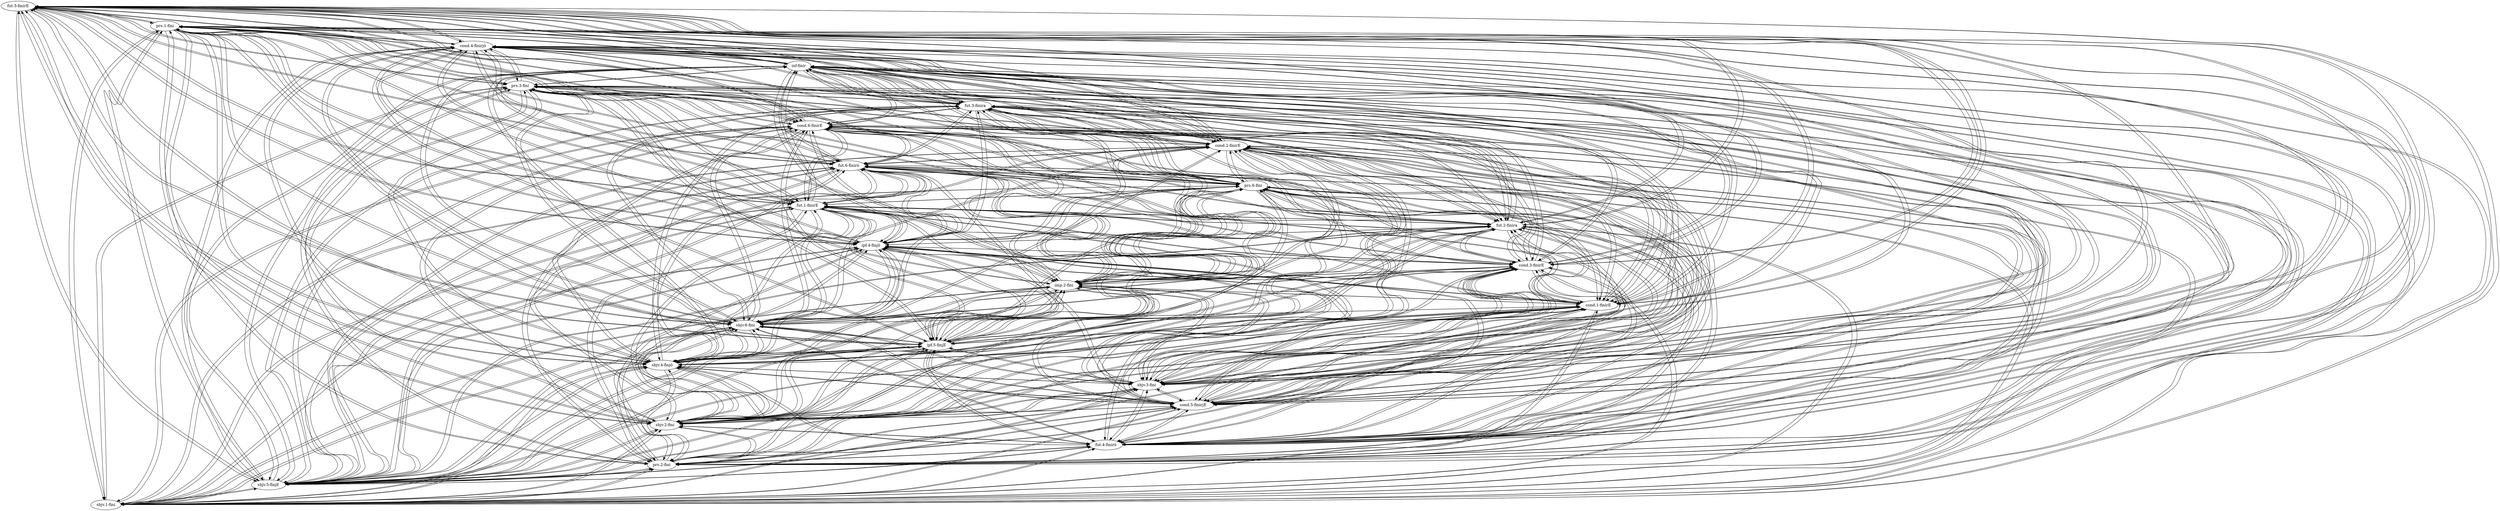 strict digraph G {
"fut.5-finirE" [weight="0.95"];
"prs.1-fini" [weight="0.66"];
"sbjv.1-fini" [weight="0.08"];
"sbjv.5-finjE" [weight="0.1"];
"prs.2-fini" [weight="0.83"];
"fut.4-finirô" [weight="0.95"];
"sbjv.2-fini" [weight="0.08"];
"cond.5-finirjE" [weight="0.95"];
"sbjv.3-fini" [weight="0.08"];
"sbjv.4-finjô" [weight="0.1"];
"ipf.5-finjE" [weight="0.1"];
"sbjv.6-fini" [weight="0.08"];
"cond.1-finirE" [weight="0.95"];
"imp.2-fini" [weight="0.83"];
"cond.3-finirE" [weight="0.95"];
"ipf.4-finjô" [weight="0.1"];
"fut.2-finira" [weight="0.95"];
"fut.1-finirE" [weight="0.95"];
"prs.6-fini" [weight="0.08"];
"fut.6-finirô" [weight="0.95"];
"cond.2-finirE" [weight="0.95"];
"cond.6-finirE" [weight="0.95"];
"fut.3-finira" [weight="0.95"];
"prs.3-fini" [weight="0.83"];
"inf-finir" [weight="0.7"];
"cond.4-finirjô" [weight="0.95"];
"fut.5-finirE" -> "cond.3-finirE"  [weight="0.95"];
"fut.5-finirE" -> "fut.2-finira"  [weight="0.95"];
"fut.5-finirE" -> "sbjv.1-fini"  [weight="0.0128"];
"fut.5-finirE" -> "sbjv.5-finjE"  [weight="0.027"];
"fut.5-finirE" -> "prs.2-fini"  [weight="0.83"];
"fut.5-finirE" -> "fut.4-finirô"  [weight="0.95"];
"fut.5-finirE" -> "sbjv.2-fini"  [weight="0.0128"];
"fut.5-finirE" -> "cond.5-finirjE"  [weight="0.95"];
"fut.5-finirE" -> "sbjv.3-fini"  [weight="0.0128"];
"fut.5-finirE" -> "sbjv.4-finjô"  [weight="0.027"];
"fut.5-finirE" -> "ipf.5-finjE"  [weight="0.027"];
"fut.5-finirE" -> "sbjv.6-fini"  [weight="0.0128"];
"fut.5-finirE" -> "cond.1-finirE"  [weight="0.95"];
"fut.5-finirE" -> "imp.2-fini"  [weight="0.83"];
"fut.5-finirE" -> "ipf.4-finjô"  [weight="0.027"];
"fut.5-finirE" -> "prs.1-fini"  [weight="0.66"];
"fut.5-finirE" -> "fut.1-finirE"  [weight="0.95"];
"fut.5-finirE" -> "prs.6-fini"  [weight="0.0128"];
"fut.5-finirE" -> "fut.6-finirô"  [weight="0.95"];
"fut.5-finirE" -> "cond.2-finirE"  [weight="0.95"];
"fut.5-finirE" -> "cond.6-finirE"  [weight="0.95"];
"fut.5-finirE" -> "fut.3-finira"  [weight="0.95"];
"fut.5-finirE" -> "prs.3-fini"  [weight="0.83"];
"fut.5-finirE" -> "inf-finir"  [weight="0.35"];
"fut.5-finirE" -> "cond.4-finirjô"  [weight="0.95"];
"fut.2-finira" -> "fut.5-finirE"  [weight="0.95"];
"fut.2-finira" -> "prs.1-fini"  [weight="0.66"];
"fut.2-finira" -> "sbjv.1-fini"  [weight="0.0128"];
"fut.2-finira" -> "sbjv.5-finjE"  [weight="0.027"];
"fut.2-finira" -> "prs.2-fini"  [weight="0.83"];
"fut.2-finira" -> "fut.4-finirô"  [weight="0.95"];
"fut.2-finira" -> "sbjv.2-fini"  [weight="0.0128"];
"fut.2-finira" -> "cond.5-finirjE"  [weight="0.95"];
"fut.2-finira" -> "sbjv.3-fini"  [weight="0.0128"];
"fut.2-finira" -> "sbjv.4-finjô"  [weight="0.027"];
"fut.2-finira" -> "ipf.5-finjE"  [weight="0.027"];
"fut.2-finira" -> "sbjv.6-fini"  [weight="0.0128"];
"fut.2-finira" -> "cond.1-finirE"  [weight="0.95"];
"fut.2-finira" -> "imp.2-fini"  [weight="0.83"];
"fut.2-finira" -> "cond.3-finirE"  [weight="0.95"];
"fut.2-finira" -> "ipf.4-finjô"  [weight="0.027"];
"fut.2-finira" -> "fut.1-finirE"  [weight="0.95"];
"fut.2-finira" -> "prs.6-fini"  [weight="0.0128"];
"fut.2-finira" -> "fut.6-finirô"  [weight="0.95"];
"fut.2-finira" -> "cond.2-finirE"  [weight="0.95"];
"fut.2-finira" -> "cond.6-finirE"  [weight="0.95"];
"fut.2-finira" -> "fut.3-finira"  [weight="0.95"];
"fut.2-finira" -> "prs.3-fini"  [weight="0.83"];
"fut.2-finira" -> "inf-finir"  [weight="0.35"];
"fut.2-finira" -> "cond.4-finirjô"  [weight="0.95"];
"sbjv.1-fini" -> "fut.5-finirE"  [weight="0.95"];
"sbjv.1-fini" -> "fut.2-finira"  [weight="0.95"];
"sbjv.1-fini" -> "sbjv.5-finjE"  [weight="0.092"];
"sbjv.1-fini" -> "prs.2-fini"  [weight="0.83"];
"sbjv.1-fini" -> "fut.4-finirô"  [weight="0.95"];
"sbjv.1-fini" -> "sbjv.2-fini"  [weight="0.08"];
"sbjv.1-fini" -> "cond.5-finirjE"  [weight="0.95"];
"sbjv.1-fini" -> "sbjv.3-fini"  [weight="0.08"];
"sbjv.1-fini" -> "sbjv.4-finjô"  [weight="0.092"];
"sbjv.1-fini" -> "ipf.5-finjE"  [weight="0.092"];
"sbjv.1-fini" -> "sbjv.6-fini"  [weight="0.08"];
"sbjv.1-fini" -> "cond.1-finirE"  [weight="0.95"];
"sbjv.1-fini" -> "imp.2-fini"  [weight="0.83"];
"sbjv.1-fini" -> "cond.3-finirE"  [weight="0.95"];
"sbjv.1-fini" -> "ipf.4-finjô"  [weight="0.092"];
"sbjv.1-fini" -> "prs.1-fini"  [weight="0.66"];
"sbjv.1-fini" -> "fut.1-finirE"  [weight="0.95"];
"sbjv.1-fini" -> "prs.6-fini"  [weight="0.08"];
"sbjv.1-fini" -> "fut.6-finirô"  [weight="0.95"];
"sbjv.1-fini" -> "cond.2-finirE"  [weight="0.95"];
"sbjv.1-fini" -> "cond.6-finirE"  [weight="0.95"];
"sbjv.1-fini" -> "fut.3-finira"  [weight="0.95"];
"sbjv.1-fini" -> "prs.3-fini"  [weight="0.83"];
"sbjv.1-fini" -> "inf-finir"  [weight="0.028"];
"sbjv.1-fini" -> "cond.4-finirjô"  [weight="0.95"];
"sbjv.5-finjE" -> "fut.5-finirE"  [weight="0.0285"];
"sbjv.5-finjE" -> "fut.2-finira"  [weight="0.0285"];
"sbjv.5-finjE" -> "sbjv.1-fini"  [weight="0.004"];
"sbjv.5-finjE" -> "prs.2-fini"  [weight="0.0581"];
"sbjv.5-finjE" -> "fut.4-finirô"  [weight="0.0285"];
"sbjv.5-finjE" -> "sbjv.2-fini"  [weight="0.004"];
"sbjv.5-finjE" -> "cond.5-finirjE"  [weight="0.0285"];
"sbjv.5-finjE" -> "sbjv.3-fini"  [weight="0.004"];
"sbjv.5-finjE" -> "sbjv.4-finjô"  [weight="0.1"];
"sbjv.5-finjE" -> "ipf.5-finjE"  [weight="0.1"];
"sbjv.5-finjE" -> "sbjv.6-fini"  [weight="0.004"];
"sbjv.5-finjE" -> "cond.1-finirE"  [weight="0.0285"];
"sbjv.5-finjE" -> "imp.2-fini"  [weight="0.0581"];
"sbjv.5-finjE" -> "cond.3-finirE"  [weight="0.0285"];
"sbjv.5-finjE" -> "ipf.4-finjô"  [weight="0.1"];
"sbjv.5-finjE" -> "prs.1-fini"  [weight="0.0462"];
"sbjv.5-finjE" -> "fut.1-finirE"  [weight="0.0285"];
"sbjv.5-finjE" -> "prs.6-fini"  [weight="0.004"];
"sbjv.5-finjE" -> "fut.6-finirô"  [weight="0.0285"];
"sbjv.5-finjE" -> "cond.2-finirE"  [weight="0.0285"];
"sbjv.5-finjE" -> "cond.6-finirE"  [weight="0.0285"];
"sbjv.5-finjE" -> "fut.3-finira"  [weight="0.0285"];
"sbjv.5-finjE" -> "prs.3-fini"  [weight="0.0581"];
"sbjv.5-finjE" -> "inf-finir"  [weight="0.028"];
"sbjv.5-finjE" -> "cond.4-finirjô"  [weight="0.0285"];
"prs.2-fini" -> "cond.3-finirE"  [weight="0.931"];
"prs.2-fini" -> "fut.2-finira"  [weight="0.931"];
"prs.2-fini" -> "sbjv.1-fini"  [weight="0.0128"];
"prs.2-fini" -> "sbjv.5-finjE"  [weight="0.02"];
"prs.2-fini" -> "fut.4-finirô"  [weight="0.931"];
"prs.2-fini" -> "sbjv.2-fini"  [weight="0.0128"];
"prs.2-fini" -> "cond.5-finirjE"  [weight="0.931"];
"prs.2-fini" -> "sbjv.3-fini"  [weight="0.0128"];
"prs.2-fini" -> "sbjv.4-finjô"  [weight="0.02"];
"prs.2-fini" -> "ipf.5-finjE"  [weight="0.02"];
"prs.2-fini" -> "sbjv.6-fini"  [weight="0.0128"];
"prs.2-fini" -> "cond.1-finirE"  [weight="0.931"];
"prs.2-fini" -> "imp.2-fini"  [weight="0.83"];
"prs.2-fini" -> "fut.5-finirE"  [weight="0.931"];
"prs.2-fini" -> "ipf.4-finjô"  [weight="0.02"];
"prs.2-fini" -> "prs.1-fini"  [weight="0.66"];
"prs.2-fini" -> "fut.1-finirE"  [weight="0.931"];
"prs.2-fini" -> "prs.6-fini"  [weight="0.0128"];
"prs.2-fini" -> "fut.6-finirô"  [weight="0.931"];
"prs.2-fini" -> "cond.2-finirE"  [weight="0.931"];
"prs.2-fini" -> "cond.6-finirE"  [weight="0.931"];
"prs.2-fini" -> "fut.3-finira"  [weight="0.931"];
"prs.2-fini" -> "prs.3-fini"  [weight="0.83"];
"prs.2-fini" -> "inf-finir"  [weight="0.336"];
"prs.2-fini" -> "cond.4-finirjô"  [weight="0.931"];
"fut.4-finirô" -> "fut.5-finirE"  [weight="0.95"];
"fut.4-finirô" -> "fut.2-finira"  [weight="0.95"];
"fut.4-finirô" -> "sbjv.1-fini"  [weight="0.0128"];
"fut.4-finirô" -> "sbjv.5-finjE"  [weight="0.027"];
"fut.4-finirô" -> "prs.2-fini"  [weight="0.83"];
"fut.4-finirô" -> "sbjv.2-fini"  [weight="0.0128"];
"fut.4-finirô" -> "cond.5-finirjE"  [weight="0.95"];
"fut.4-finirô" -> "sbjv.3-fini"  [weight="0.0128"];
"fut.4-finirô" -> "sbjv.4-finjô"  [weight="0.027"];
"fut.4-finirô" -> "ipf.5-finjE"  [weight="0.027"];
"fut.4-finirô" -> "sbjv.6-fini"  [weight="0.0128"];
"fut.4-finirô" -> "cond.1-finirE"  [weight="0.95"];
"fut.4-finirô" -> "imp.2-fini"  [weight="0.83"];
"fut.4-finirô" -> "cond.3-finirE"  [weight="0.95"];
"fut.4-finirô" -> "ipf.4-finjô"  [weight="0.027"];
"fut.4-finirô" -> "prs.1-fini"  [weight="0.66"];
"fut.4-finirô" -> "fut.1-finirE"  [weight="0.95"];
"fut.4-finirô" -> "prs.6-fini"  [weight="0.0128"];
"fut.4-finirô" -> "fut.6-finirô"  [weight="0.95"];
"fut.4-finirô" -> "cond.2-finirE"  [weight="0.95"];
"fut.4-finirô" -> "cond.6-finirE"  [weight="0.95"];
"fut.4-finirô" -> "fut.3-finira"  [weight="0.95"];
"fut.4-finirô" -> "prs.3-fini"  [weight="0.83"];
"fut.4-finirô" -> "inf-finir"  [weight="0.35"];
"fut.4-finirô" -> "cond.4-finirjô"  [weight="0.95"];
"sbjv.2-fini" -> "fut.5-finirE"  [weight="0.95"];
"sbjv.2-fini" -> "fut.2-finira"  [weight="0.95"];
"sbjv.2-fini" -> "sbjv.1-fini"  [weight="0.08"];
"sbjv.2-fini" -> "sbjv.5-finjE"  [weight="0.092"];
"sbjv.2-fini" -> "prs.2-fini"  [weight="0.83"];
"sbjv.2-fini" -> "fut.4-finirô"  [weight="0.95"];
"sbjv.2-fini" -> "cond.5-finirjE"  [weight="0.95"];
"sbjv.2-fini" -> "sbjv.3-fini"  [weight="0.08"];
"sbjv.2-fini" -> "sbjv.4-finjô"  [weight="0.092"];
"sbjv.2-fini" -> "ipf.5-finjE"  [weight="0.092"];
"sbjv.2-fini" -> "sbjv.6-fini"  [weight="0.08"];
"sbjv.2-fini" -> "cond.1-finirE"  [weight="0.95"];
"sbjv.2-fini" -> "imp.2-fini"  [weight="0.83"];
"sbjv.2-fini" -> "cond.3-finirE"  [weight="0.95"];
"sbjv.2-fini" -> "ipf.4-finjô"  [weight="0.092"];
"sbjv.2-fini" -> "prs.1-fini"  [weight="0.66"];
"sbjv.2-fini" -> "fut.1-finirE"  [weight="0.95"];
"sbjv.2-fini" -> "prs.6-fini"  [weight="0.08"];
"sbjv.2-fini" -> "fut.6-finirô"  [weight="0.95"];
"sbjv.2-fini" -> "cond.2-finirE"  [weight="0.95"];
"sbjv.2-fini" -> "cond.6-finirE"  [weight="0.95"];
"sbjv.2-fini" -> "fut.3-finira"  [weight="0.95"];
"sbjv.2-fini" -> "prs.3-fini"  [weight="0.83"];
"sbjv.2-fini" -> "inf-finir"  [weight="0.028"];
"sbjv.2-fini" -> "cond.4-finirjô"  [weight="0.95"];
"cond.5-finirjE" -> "fut.5-finirE"  [weight="0.95"];
"cond.5-finirjE" -> "fut.2-finira"  [weight="0.95"];
"cond.5-finirjE" -> "sbjv.1-fini"  [weight="0.0128"];
"cond.5-finirjE" -> "sbjv.5-finjE"  [weight="0.02"];
"cond.5-finirjE" -> "prs.2-fini"  [weight="0.83"];
"cond.5-finirjE" -> "fut.4-finirô"  [weight="0.95"];
"cond.5-finirjE" -> "sbjv.2-fini"  [weight="0.0128"];
"cond.5-finirjE" -> "sbjv.3-fini"  [weight="0.0128"];
"cond.5-finirjE" -> "sbjv.4-finjô"  [weight="0.02"];
"cond.5-finirjE" -> "ipf.5-finjE"  [weight="0.02"];
"cond.5-finirjE" -> "sbjv.6-fini"  [weight="0.0128"];
"cond.5-finirjE" -> "cond.1-finirE"  [weight="0.95"];
"cond.5-finirjE" -> "imp.2-fini"  [weight="0.83"];
"cond.5-finirjE" -> "cond.3-finirE"  [weight="0.95"];
"cond.5-finirjE" -> "ipf.4-finjô"  [weight="0.02"];
"cond.5-finirjE" -> "prs.1-fini"  [weight="0.66"];
"cond.5-finirjE" -> "fut.1-finirE"  [weight="0.95"];
"cond.5-finirjE" -> "prs.6-fini"  [weight="0.0128"];
"cond.5-finirjE" -> "fut.6-finirô"  [weight="0.95"];
"cond.5-finirjE" -> "cond.2-finirE"  [weight="0.95"];
"cond.5-finirjE" -> "cond.6-finirE"  [weight="0.95"];
"cond.5-finirjE" -> "fut.3-finira"  [weight="0.95"];
"cond.5-finirjE" -> "prs.3-fini"  [weight="0.83"];
"cond.5-finirjE" -> "inf-finir"  [weight="0.336"];
"cond.5-finirjE" -> "cond.4-finirjô"  [weight="0.95"];
"sbjv.3-fini" -> "cond.3-finirE"  [weight="0.95"];
"sbjv.3-fini" -> "fut.2-finira"  [weight="0.95"];
"sbjv.3-fini" -> "sbjv.1-fini"  [weight="0.08"];
"sbjv.3-fini" -> "sbjv.5-finjE"  [weight="0.092"];
"sbjv.3-fini" -> "prs.2-fini"  [weight="0.83"];
"sbjv.3-fini" -> "fut.4-finirô"  [weight="0.95"];
"sbjv.3-fini" -> "sbjv.2-fini"  [weight="0.08"];
"sbjv.3-fini" -> "cond.5-finirjE"  [weight="0.95"];
"sbjv.3-fini" -> "sbjv.4-finjô"  [weight="0.092"];
"sbjv.3-fini" -> "ipf.5-finjE"  [weight="0.092"];
"sbjv.3-fini" -> "sbjv.6-fini"  [weight="0.08"];
"sbjv.3-fini" -> "cond.1-finirE"  [weight="0.95"];
"sbjv.3-fini" -> "imp.2-fini"  [weight="0.83"];
"sbjv.3-fini" -> "fut.5-finirE"  [weight="0.95"];
"sbjv.3-fini" -> "ipf.4-finjô"  [weight="0.092"];
"sbjv.3-fini" -> "prs.1-fini"  [weight="0.66"];
"sbjv.3-fini" -> "fut.1-finirE"  [weight="0.95"];
"sbjv.3-fini" -> "prs.6-fini"  [weight="0.08"];
"sbjv.3-fini" -> "fut.6-finirô"  [weight="0.95"];
"sbjv.3-fini" -> "cond.2-finirE"  [weight="0.95"];
"sbjv.3-fini" -> "cond.6-finirE"  [weight="0.95"];
"sbjv.3-fini" -> "fut.3-finira"  [weight="0.95"];
"sbjv.3-fini" -> "prs.3-fini"  [weight="0.83"];
"sbjv.3-fini" -> "inf-finir"  [weight="0.028"];
"sbjv.3-fini" -> "cond.4-finirjô"  [weight="0.95"];
"sbjv.4-finjô" -> "fut.5-finirE"  [weight="0.0285"];
"sbjv.4-finjô" -> "prs.1-fini"  [weight="0.0462"];
"sbjv.4-finjô" -> "sbjv.1-fini"  [weight="0.004"];
"sbjv.4-finjô" -> "sbjv.5-finjE"  [weight="0.1"];
"sbjv.4-finjô" -> "prs.2-fini"  [weight="0.0581"];
"sbjv.4-finjô" -> "fut.4-finirô"  [weight="0.0285"];
"sbjv.4-finjô" -> "sbjv.2-fini"  [weight="0.004"];
"sbjv.4-finjô" -> "cond.5-finirjE"  [weight="0.0285"];
"sbjv.4-finjô" -> "sbjv.3-fini"  [weight="0.004"];
"sbjv.4-finjô" -> "ipf.5-finjE"  [weight="0.1"];
"sbjv.4-finjô" -> "sbjv.6-fini"  [weight="0.004"];
"sbjv.4-finjô" -> "cond.1-finirE"  [weight="0.0285"];
"sbjv.4-finjô" -> "imp.2-fini"  [weight="0.0581"];
"sbjv.4-finjô" -> "cond.3-finirE"  [weight="0.0285"];
"sbjv.4-finjô" -> "ipf.4-finjô"  [weight="0.1"];
"sbjv.4-finjô" -> "fut.2-finira"  [weight="0.0285"];
"sbjv.4-finjô" -> "fut.1-finirE"  [weight="0.0285"];
"sbjv.4-finjô" -> "prs.6-fini"  [weight="0.004"];
"sbjv.4-finjô" -> "fut.6-finirô"  [weight="0.0285"];
"sbjv.4-finjô" -> "cond.2-finirE"  [weight="0.0285"];
"sbjv.4-finjô" -> "cond.6-finirE"  [weight="0.0285"];
"sbjv.4-finjô" -> "fut.3-finira"  [weight="0.0285"];
"sbjv.4-finjô" -> "prs.3-fini"  [weight="0.0581"];
"sbjv.4-finjô" -> "inf-finir"  [weight="0.028"];
"sbjv.4-finjô" -> "cond.4-finirjô"  [weight="0.0285"];
"ipf.5-finjE" -> "fut.5-finirE"  [weight="0.0285"];
"ipf.5-finjE" -> "fut.2-finira"  [weight="0.0285"];
"ipf.5-finjE" -> "sbjv.1-fini"  [weight="0.004"];
"ipf.5-finjE" -> "sbjv.5-finjE"  [weight="0.1"];
"ipf.5-finjE" -> "prs.2-fini"  [weight="0.0581"];
"ipf.5-finjE" -> "fut.4-finirô"  [weight="0.0285"];
"ipf.5-finjE" -> "sbjv.2-fini"  [weight="0.004"];
"ipf.5-finjE" -> "cond.5-finirjE"  [weight="0.0285"];
"ipf.5-finjE" -> "sbjv.3-fini"  [weight="0.004"];
"ipf.5-finjE" -> "sbjv.4-finjô"  [weight="0.1"];
"ipf.5-finjE" -> "sbjv.6-fini"  [weight="0.004"];
"ipf.5-finjE" -> "cond.1-finirE"  [weight="0.0285"];
"ipf.5-finjE" -> "imp.2-fini"  [weight="0.0581"];
"ipf.5-finjE" -> "cond.3-finirE"  [weight="0.0285"];
"ipf.5-finjE" -> "ipf.4-finjô"  [weight="0.1"];
"ipf.5-finjE" -> "prs.1-fini"  [weight="0.0462"];
"ipf.5-finjE" -> "fut.1-finirE"  [weight="0.0285"];
"ipf.5-finjE" -> "prs.6-fini"  [weight="0.004"];
"ipf.5-finjE" -> "fut.6-finirô"  [weight="0.0285"];
"ipf.5-finjE" -> "cond.2-finirE"  [weight="0.0285"];
"ipf.5-finjE" -> "cond.6-finirE"  [weight="0.0285"];
"ipf.5-finjE" -> "fut.3-finira"  [weight="0.0285"];
"ipf.5-finjE" -> "prs.3-fini"  [weight="0.0581"];
"ipf.5-finjE" -> "inf-finir"  [weight="0.028"];
"ipf.5-finjE" -> "cond.4-finirjô"  [weight="0.0285"];
"sbjv.6-fini" -> "fut.5-finirE"  [weight="0.95"];
"sbjv.6-fini" -> "fut.2-finira"  [weight="0.95"];
"sbjv.6-fini" -> "sbjv.1-fini"  [weight="0.08"];
"sbjv.6-fini" -> "sbjv.5-finjE"  [weight="0.092"];
"sbjv.6-fini" -> "prs.2-fini"  [weight="0.83"];
"sbjv.6-fini" -> "fut.4-finirô"  [weight="0.95"];
"sbjv.6-fini" -> "sbjv.2-fini"  [weight="0.08"];
"sbjv.6-fini" -> "cond.5-finirjE"  [weight="0.95"];
"sbjv.6-fini" -> "sbjv.3-fini"  [weight="0.08"];
"sbjv.6-fini" -> "sbjv.4-finjô"  [weight="0.092"];
"sbjv.6-fini" -> "ipf.5-finjE"  [weight="0.092"];
"sbjv.6-fini" -> "cond.1-finirE"  [weight="0.95"];
"sbjv.6-fini" -> "imp.2-fini"  [weight="0.83"];
"sbjv.6-fini" -> "cond.3-finirE"  [weight="0.95"];
"sbjv.6-fini" -> "ipf.4-finjô"  [weight="0.092"];
"sbjv.6-fini" -> "prs.1-fini"  [weight="0.66"];
"sbjv.6-fini" -> "fut.1-finirE"  [weight="0.95"];
"sbjv.6-fini" -> "prs.6-fini"  [weight="0.08"];
"sbjv.6-fini" -> "fut.6-finirô"  [weight="0.95"];
"sbjv.6-fini" -> "cond.2-finirE"  [weight="0.95"];
"sbjv.6-fini" -> "cond.6-finirE"  [weight="0.95"];
"sbjv.6-fini" -> "fut.3-finira"  [weight="0.95"];
"sbjv.6-fini" -> "prs.3-fini"  [weight="0.83"];
"sbjv.6-fini" -> "inf-finir"  [weight="0.028"];
"sbjv.6-fini" -> "cond.4-finirjô"  [weight="0.95"];
"cond.1-finirE" -> "fut.5-finirE"  [weight="0.95"];
"cond.1-finirE" -> "fut.2-finira"  [weight="0.95"];
"cond.1-finirE" -> "sbjv.1-fini"  [weight="0.0128"];
"cond.1-finirE" -> "sbjv.5-finjE"  [weight="0.02"];
"cond.1-finirE" -> "prs.2-fini"  [weight="0.83"];
"cond.1-finirE" -> "fut.4-finirô"  [weight="0.95"];
"cond.1-finirE" -> "sbjv.2-fini"  [weight="0.0128"];
"cond.1-finirE" -> "cond.5-finirjE"  [weight="0.95"];
"cond.1-finirE" -> "sbjv.3-fini"  [weight="0.0128"];
"cond.1-finirE" -> "sbjv.4-finjô"  [weight="0.02"];
"cond.1-finirE" -> "ipf.5-finjE"  [weight="0.02"];
"cond.1-finirE" -> "sbjv.6-fini"  [weight="0.0128"];
"cond.1-finirE" -> "imp.2-fini"  [weight="0.83"];
"cond.1-finirE" -> "cond.3-finirE"  [weight="0.95"];
"cond.1-finirE" -> "ipf.4-finjô"  [weight="0.02"];
"cond.1-finirE" -> "prs.1-fini"  [weight="0.66"];
"cond.1-finirE" -> "fut.1-finirE"  [weight="0.95"];
"cond.1-finirE" -> "prs.6-fini"  [weight="0.0128"];
"cond.1-finirE" -> "fut.6-finirô"  [weight="0.95"];
"cond.1-finirE" -> "cond.2-finirE"  [weight="0.95"];
"cond.1-finirE" -> "cond.6-finirE"  [weight="0.95"];
"cond.1-finirE" -> "fut.3-finira"  [weight="0.95"];
"cond.1-finirE" -> "prs.3-fini"  [weight="0.83"];
"cond.1-finirE" -> "inf-finir"  [weight="0.336"];
"cond.1-finirE" -> "cond.4-finirjô"  [weight="0.95"];
"imp.2-fini" -> "cond.3-finirE"  [weight="0.931"];
"imp.2-fini" -> "fut.2-finira"  [weight="0.931"];
"imp.2-fini" -> "sbjv.1-fini"  [weight="0.0128"];
"imp.2-fini" -> "sbjv.5-finjE"  [weight="0.02"];
"imp.2-fini" -> "prs.2-fini"  [weight="0.83"];
"imp.2-fini" -> "fut.4-finirô"  [weight="0.931"];
"imp.2-fini" -> "sbjv.2-fini"  [weight="0.0128"];
"imp.2-fini" -> "cond.5-finirjE"  [weight="0.931"];
"imp.2-fini" -> "sbjv.3-fini"  [weight="0.0128"];
"imp.2-fini" -> "sbjv.4-finjô"  [weight="0.02"];
"imp.2-fini" -> "ipf.5-finjE"  [weight="0.02"];
"imp.2-fini" -> "sbjv.6-fini"  [weight="0.0128"];
"imp.2-fini" -> "cond.1-finirE"  [weight="0.931"];
"imp.2-fini" -> "fut.5-finirE"  [weight="0.931"];
"imp.2-fini" -> "ipf.4-finjô"  [weight="0.02"];
"imp.2-fini" -> "prs.1-fini"  [weight="0.66"];
"imp.2-fini" -> "fut.1-finirE"  [weight="0.931"];
"imp.2-fini" -> "prs.6-fini"  [weight="0.0128"];
"imp.2-fini" -> "fut.6-finirô"  [weight="0.931"];
"imp.2-fini" -> "cond.2-finirE"  [weight="0.931"];
"imp.2-fini" -> "cond.6-finirE"  [weight="0.931"];
"imp.2-fini" -> "fut.3-finira"  [weight="0.931"];
"imp.2-fini" -> "prs.3-fini"  [weight="0.83"];
"imp.2-fini" -> "inf-finir"  [weight="0.336"];
"imp.2-fini" -> "cond.4-finirjô"  [weight="0.931"];
"cond.3-finirE" -> "fut.5-finirE"  [weight="0.95"];
"cond.3-finirE" -> "fut.2-finira"  [weight="0.95"];
"cond.3-finirE" -> "sbjv.1-fini"  [weight="0.0128"];
"cond.3-finirE" -> "sbjv.5-finjE"  [weight="0.02"];
"cond.3-finirE" -> "prs.2-fini"  [weight="0.83"];
"cond.3-finirE" -> "fut.4-finirô"  [weight="0.95"];
"cond.3-finirE" -> "sbjv.2-fini"  [weight="0.0128"];
"cond.3-finirE" -> "cond.5-finirjE"  [weight="0.95"];
"cond.3-finirE" -> "sbjv.3-fini"  [weight="0.0128"];
"cond.3-finirE" -> "sbjv.4-finjô"  [weight="0.02"];
"cond.3-finirE" -> "ipf.5-finjE"  [weight="0.02"];
"cond.3-finirE" -> "sbjv.6-fini"  [weight="0.0128"];
"cond.3-finirE" -> "cond.1-finirE"  [weight="0.95"];
"cond.3-finirE" -> "imp.2-fini"  [weight="0.83"];
"cond.3-finirE" -> "ipf.4-finjô"  [weight="0.02"];
"cond.3-finirE" -> "prs.1-fini"  [weight="0.66"];
"cond.3-finirE" -> "fut.1-finirE"  [weight="0.95"];
"cond.3-finirE" -> "prs.6-fini"  [weight="0.0128"];
"cond.3-finirE" -> "fut.6-finirô"  [weight="0.95"];
"cond.3-finirE" -> "cond.2-finirE"  [weight="0.95"];
"cond.3-finirE" -> "cond.6-finirE"  [weight="0.95"];
"cond.3-finirE" -> "fut.3-finira"  [weight="0.95"];
"cond.3-finirE" -> "prs.3-fini"  [weight="0.83"];
"cond.3-finirE" -> "inf-finir"  [weight="0.336"];
"cond.3-finirE" -> "cond.4-finirjô"  [weight="0.95"];
"ipf.4-finjô" -> "fut.5-finirE"  [weight="0.0285"];
"ipf.4-finjô" -> "fut.2-finira"  [weight="0.0285"];
"ipf.4-finjô" -> "sbjv.1-fini"  [weight="0.004"];
"ipf.4-finjô" -> "sbjv.5-finjE"  [weight="0.1"];
"ipf.4-finjô" -> "prs.2-fini"  [weight="0.0581"];
"ipf.4-finjô" -> "fut.4-finirô"  [weight="0.0285"];
"ipf.4-finjô" -> "sbjv.2-fini"  [weight="0.004"];
"ipf.4-finjô" -> "cond.5-finirjE"  [weight="0.0285"];
"ipf.4-finjô" -> "sbjv.3-fini"  [weight="0.004"];
"ipf.4-finjô" -> "sbjv.4-finjô"  [weight="0.1"];
"ipf.4-finjô" -> "ipf.5-finjE"  [weight="0.1"];
"ipf.4-finjô" -> "sbjv.6-fini"  [weight="0.004"];
"ipf.4-finjô" -> "cond.1-finirE"  [weight="0.0285"];
"ipf.4-finjô" -> "imp.2-fini"  [weight="0.0581"];
"ipf.4-finjô" -> "cond.3-finirE"  [weight="0.0285"];
"ipf.4-finjô" -> "prs.1-fini"  [weight="0.0462"];
"ipf.4-finjô" -> "fut.1-finirE"  [weight="0.0285"];
"ipf.4-finjô" -> "prs.6-fini"  [weight="0.004"];
"ipf.4-finjô" -> "fut.6-finirô"  [weight="0.0285"];
"ipf.4-finjô" -> "cond.2-finirE"  [weight="0.0285"];
"ipf.4-finjô" -> "cond.6-finirE"  [weight="0.0285"];
"ipf.4-finjô" -> "fut.3-finira"  [weight="0.0285"];
"ipf.4-finjô" -> "prs.3-fini"  [weight="0.0581"];
"ipf.4-finjô" -> "inf-finir"  [weight="0.028"];
"ipf.4-finjô" -> "cond.4-finirjô"  [weight="0.0285"];
"prs.1-fini" -> "cond.3-finirE"  [weight="0.931"];
"prs.1-fini" -> "fut.2-finira"  [weight="0.931"];
"prs.1-fini" -> "sbjv.1-fini"  [weight="0.0128"];
"prs.1-fini" -> "sbjv.5-finjE"  [weight="0.02"];
"prs.1-fini" -> "prs.2-fini"  [weight="0.83"];
"prs.1-fini" -> "fut.4-finirô"  [weight="0.931"];
"prs.1-fini" -> "sbjv.2-fini"  [weight="0.0128"];
"prs.1-fini" -> "cond.5-finirjE"  [weight="0.931"];
"prs.1-fini" -> "sbjv.3-fini"  [weight="0.0128"];
"prs.1-fini" -> "sbjv.4-finjô"  [weight="0.02"];
"prs.1-fini" -> "ipf.5-finjE"  [weight="0.02"];
"prs.1-fini" -> "sbjv.6-fini"  [weight="0.0128"];
"prs.1-fini" -> "cond.1-finirE"  [weight="0.931"];
"prs.1-fini" -> "imp.2-fini"  [weight="0.83"];
"prs.1-fini" -> "fut.5-finirE"  [weight="0.931"];
"prs.1-fini" -> "ipf.4-finjô"  [weight="0.02"];
"prs.1-fini" -> "fut.1-finirE"  [weight="0.931"];
"prs.1-fini" -> "prs.6-fini"  [weight="0.0128"];
"prs.1-fini" -> "fut.6-finirô"  [weight="0.931"];
"prs.1-fini" -> "cond.2-finirE"  [weight="0.931"];
"prs.1-fini" -> "cond.6-finirE"  [weight="0.931"];
"prs.1-fini" -> "fut.3-finira"  [weight="0.931"];
"prs.1-fini" -> "prs.3-fini"  [weight="0.83"];
"prs.1-fini" -> "inf-finir"  [weight="0.336"];
"prs.1-fini" -> "cond.4-finirjô"  [weight="0.931"];
"fut.1-finirE" -> "fut.5-finirE"  [weight="0.95"];
"fut.1-finirE" -> "fut.2-finira"  [weight="0.95"];
"fut.1-finirE" -> "sbjv.1-fini"  [weight="0.0128"];
"fut.1-finirE" -> "sbjv.5-finjE"  [weight="0.027"];
"fut.1-finirE" -> "prs.2-fini"  [weight="0.83"];
"fut.1-finirE" -> "fut.4-finirô"  [weight="0.95"];
"fut.1-finirE" -> "sbjv.2-fini"  [weight="0.0128"];
"fut.1-finirE" -> "cond.5-finirjE"  [weight="0.95"];
"fut.1-finirE" -> "sbjv.3-fini"  [weight="0.0128"];
"fut.1-finirE" -> "sbjv.4-finjô"  [weight="0.027"];
"fut.1-finirE" -> "ipf.5-finjE"  [weight="0.027"];
"fut.1-finirE" -> "sbjv.6-fini"  [weight="0.0128"];
"fut.1-finirE" -> "cond.1-finirE"  [weight="0.95"];
"fut.1-finirE" -> "imp.2-fini"  [weight="0.83"];
"fut.1-finirE" -> "cond.3-finirE"  [weight="0.95"];
"fut.1-finirE" -> "ipf.4-finjô"  [weight="0.027"];
"fut.1-finirE" -> "prs.1-fini"  [weight="0.66"];
"fut.1-finirE" -> "prs.6-fini"  [weight="0.0128"];
"fut.1-finirE" -> "fut.6-finirô"  [weight="0.95"];
"fut.1-finirE" -> "cond.2-finirE"  [weight="0.95"];
"fut.1-finirE" -> "cond.6-finirE"  [weight="0.95"];
"fut.1-finirE" -> "fut.3-finira"  [weight="0.95"];
"fut.1-finirE" -> "prs.3-fini"  [weight="0.83"];
"fut.1-finirE" -> "inf-finir"  [weight="0.35"];
"fut.1-finirE" -> "cond.4-finirjô"  [weight="0.95"];
"prs.6-fini" -> "fut.5-finirE"  [weight="0.95"];
"prs.6-fini" -> "fut.2-finira"  [weight="0.95"];
"prs.6-fini" -> "sbjv.1-fini"  [weight="0.08"];
"prs.6-fini" -> "sbjv.5-finjE"  [weight="0.092"];
"prs.6-fini" -> "prs.2-fini"  [weight="0.83"];
"prs.6-fini" -> "fut.4-finirô"  [weight="0.95"];
"prs.6-fini" -> "sbjv.2-fini"  [weight="0.08"];
"prs.6-fini" -> "cond.5-finirjE"  [weight="0.95"];
"prs.6-fini" -> "sbjv.3-fini"  [weight="0.08"];
"prs.6-fini" -> "sbjv.4-finjô"  [weight="0.092"];
"prs.6-fini" -> "ipf.5-finjE"  [weight="0.092"];
"prs.6-fini" -> "sbjv.6-fini"  [weight="0.08"];
"prs.6-fini" -> "cond.1-finirE"  [weight="0.95"];
"prs.6-fini" -> "imp.2-fini"  [weight="0.83"];
"prs.6-fini" -> "cond.3-finirE"  [weight="0.95"];
"prs.6-fini" -> "ipf.4-finjô"  [weight="0.092"];
"prs.6-fini" -> "prs.1-fini"  [weight="0.66"];
"prs.6-fini" -> "fut.1-finirE"  [weight="0.95"];
"prs.6-fini" -> "fut.6-finirô"  [weight="0.95"];
"prs.6-fini" -> "cond.2-finirE"  [weight="0.95"];
"prs.6-fini" -> "cond.6-finirE"  [weight="0.95"];
"prs.6-fini" -> "fut.3-finira"  [weight="0.95"];
"prs.6-fini" -> "prs.3-fini"  [weight="0.83"];
"prs.6-fini" -> "inf-finir"  [weight="0.028"];
"prs.6-fini" -> "cond.4-finirjô"  [weight="0.95"];
"fut.6-finirô" -> "fut.5-finirE"  [weight="0.95"];
"fut.6-finirô" -> "fut.2-finira"  [weight="0.95"];
"fut.6-finirô" -> "sbjv.1-fini"  [weight="0.0128"];
"fut.6-finirô" -> "sbjv.5-finjE"  [weight="0.027"];
"fut.6-finirô" -> "prs.2-fini"  [weight="0.83"];
"fut.6-finirô" -> "fut.4-finirô"  [weight="0.95"];
"fut.6-finirô" -> "sbjv.2-fini"  [weight="0.0128"];
"fut.6-finirô" -> "cond.5-finirjE"  [weight="0.95"];
"fut.6-finirô" -> "sbjv.3-fini"  [weight="0.0128"];
"fut.6-finirô" -> "sbjv.4-finjô"  [weight="0.027"];
"fut.6-finirô" -> "ipf.5-finjE"  [weight="0.027"];
"fut.6-finirô" -> "sbjv.6-fini"  [weight="0.0128"];
"fut.6-finirô" -> "cond.1-finirE"  [weight="0.95"];
"fut.6-finirô" -> "imp.2-fini"  [weight="0.83"];
"fut.6-finirô" -> "cond.3-finirE"  [weight="0.95"];
"fut.6-finirô" -> "ipf.4-finjô"  [weight="0.027"];
"fut.6-finirô" -> "prs.1-fini"  [weight="0.66"];
"fut.6-finirô" -> "fut.1-finirE"  [weight="0.95"];
"fut.6-finirô" -> "prs.6-fini"  [weight="0.0128"];
"fut.6-finirô" -> "cond.2-finirE"  [weight="0.95"];
"fut.6-finirô" -> "cond.6-finirE"  [weight="0.95"];
"fut.6-finirô" -> "fut.3-finira"  [weight="0.95"];
"fut.6-finirô" -> "prs.3-fini"  [weight="0.83"];
"fut.6-finirô" -> "inf-finir"  [weight="0.35"];
"fut.6-finirô" -> "cond.4-finirjô"  [weight="0.95"];
"cond.2-finirE" -> "fut.5-finirE"  [weight="0.95"];
"cond.2-finirE" -> "fut.2-finira"  [weight="0.95"];
"cond.2-finirE" -> "sbjv.1-fini"  [weight="0.0128"];
"cond.2-finirE" -> "sbjv.5-finjE"  [weight="0.02"];
"cond.2-finirE" -> "prs.2-fini"  [weight="0.83"];
"cond.2-finirE" -> "fut.4-finirô"  [weight="0.95"];
"cond.2-finirE" -> "sbjv.2-fini"  [weight="0.0128"];
"cond.2-finirE" -> "cond.5-finirjE"  [weight="0.95"];
"cond.2-finirE" -> "sbjv.3-fini"  [weight="0.0128"];
"cond.2-finirE" -> "sbjv.4-finjô"  [weight="0.02"];
"cond.2-finirE" -> "ipf.5-finjE"  [weight="0.02"];
"cond.2-finirE" -> "sbjv.6-fini"  [weight="0.0128"];
"cond.2-finirE" -> "cond.1-finirE"  [weight="0.95"];
"cond.2-finirE" -> "imp.2-fini"  [weight="0.83"];
"cond.2-finirE" -> "cond.3-finirE"  [weight="0.95"];
"cond.2-finirE" -> "ipf.4-finjô"  [weight="0.02"];
"cond.2-finirE" -> "prs.1-fini"  [weight="0.66"];
"cond.2-finirE" -> "fut.1-finirE"  [weight="0.95"];
"cond.2-finirE" -> "prs.6-fini"  [weight="0.0128"];
"cond.2-finirE" -> "fut.6-finirô"  [weight="0.95"];
"cond.2-finirE" -> "cond.6-finirE"  [weight="0.95"];
"cond.2-finirE" -> "fut.3-finira"  [weight="0.95"];
"cond.2-finirE" -> "prs.3-fini"  [weight="0.83"];
"cond.2-finirE" -> "inf-finir"  [weight="0.336"];
"cond.2-finirE" -> "cond.4-finirjô"  [weight="0.95"];
"cond.6-finirE" -> "fut.5-finirE"  [weight="0.95"];
"cond.6-finirE" -> "fut.2-finira"  [weight="0.95"];
"cond.6-finirE" -> "sbjv.1-fini"  [weight="0.0128"];
"cond.6-finirE" -> "sbjv.5-finjE"  [weight="0.02"];
"cond.6-finirE" -> "prs.2-fini"  [weight="0.83"];
"cond.6-finirE" -> "fut.4-finirô"  [weight="0.95"];
"cond.6-finirE" -> "sbjv.2-fini"  [weight="0.0128"];
"cond.6-finirE" -> "cond.5-finirjE"  [weight="0.95"];
"cond.6-finirE" -> "sbjv.3-fini"  [weight="0.0128"];
"cond.6-finirE" -> "sbjv.4-finjô"  [weight="0.02"];
"cond.6-finirE" -> "ipf.5-finjE"  [weight="0.02"];
"cond.6-finirE" -> "sbjv.6-fini"  [weight="0.0128"];
"cond.6-finirE" -> "cond.1-finirE"  [weight="0.95"];
"cond.6-finirE" -> "imp.2-fini"  [weight="0.83"];
"cond.6-finirE" -> "cond.3-finirE"  [weight="0.95"];
"cond.6-finirE" -> "ipf.4-finjô"  [weight="0.02"];
"cond.6-finirE" -> "prs.1-fini"  [weight="0.66"];
"cond.6-finirE" -> "fut.1-finirE"  [weight="0.95"];
"cond.6-finirE" -> "prs.6-fini"  [weight="0.0128"];
"cond.6-finirE" -> "fut.6-finirô"  [weight="0.95"];
"cond.6-finirE" -> "cond.2-finirE"  [weight="0.95"];
"cond.6-finirE" -> "fut.3-finira"  [weight="0.95"];
"cond.6-finirE" -> "prs.3-fini"  [weight="0.83"];
"cond.6-finirE" -> "inf-finir"  [weight="0.336"];
"cond.6-finirE" -> "cond.4-finirjô"  [weight="0.95"];
"fut.3-finira" -> "fut.5-finirE"  [weight="0.95"];
"fut.3-finira" -> "fut.2-finira"  [weight="0.95"];
"fut.3-finira" -> "sbjv.1-fini"  [weight="0.0128"];
"fut.3-finira" -> "sbjv.5-finjE"  [weight="0.027"];
"fut.3-finira" -> "prs.2-fini"  [weight="0.83"];
"fut.3-finira" -> "fut.4-finirô"  [weight="0.95"];
"fut.3-finira" -> "sbjv.2-fini"  [weight="0.0128"];
"fut.3-finira" -> "cond.5-finirjE"  [weight="0.95"];
"fut.3-finira" -> "sbjv.3-fini"  [weight="0.0128"];
"fut.3-finira" -> "sbjv.4-finjô"  [weight="0.027"];
"fut.3-finira" -> "ipf.5-finjE"  [weight="0.027"];
"fut.3-finira" -> "sbjv.6-fini"  [weight="0.0128"];
"fut.3-finira" -> "cond.1-finirE"  [weight="0.95"];
"fut.3-finira" -> "imp.2-fini"  [weight="0.83"];
"fut.3-finira" -> "cond.3-finirE"  [weight="0.95"];
"fut.3-finira" -> "ipf.4-finjô"  [weight="0.027"];
"fut.3-finira" -> "prs.1-fini"  [weight="0.66"];
"fut.3-finira" -> "fut.1-finirE"  [weight="0.95"];
"fut.3-finira" -> "prs.6-fini"  [weight="0.0128"];
"fut.3-finira" -> "fut.6-finirô"  [weight="0.95"];
"fut.3-finira" -> "cond.2-finirE"  [weight="0.95"];
"fut.3-finira" -> "cond.6-finirE"  [weight="0.95"];
"fut.3-finira" -> "prs.3-fini"  [weight="0.83"];
"fut.3-finira" -> "inf-finir"  [weight="0.35"];
"fut.3-finira" -> "cond.4-finirjô"  [weight="0.95"];
"prs.3-fini" -> "cond.3-finirE"  [weight="0.931"];
"prs.3-fini" -> "fut.2-finira"  [weight="0.931"];
"prs.3-fini" -> "sbjv.1-fini"  [weight="0.0128"];
"prs.3-fini" -> "sbjv.5-finjE"  [weight="0.02"];
"prs.3-fini" -> "prs.2-fini"  [weight="0.83"];
"prs.3-fini" -> "fut.4-finirô"  [weight="0.931"];
"prs.3-fini" -> "sbjv.2-fini"  [weight="0.0128"];
"prs.3-fini" -> "cond.5-finirjE"  [weight="0.931"];
"prs.3-fini" -> "sbjv.3-fini"  [weight="0.0128"];
"prs.3-fini" -> "sbjv.4-finjô"  [weight="0.02"];
"prs.3-fini" -> "ipf.5-finjE"  [weight="0.02"];
"prs.3-fini" -> "sbjv.6-fini"  [weight="0.0128"];
"prs.3-fini" -> "cond.1-finirE"  [weight="0.931"];
"prs.3-fini" -> "imp.2-fini"  [weight="0.83"];
"prs.3-fini" -> "fut.5-finirE"  [weight="0.931"];
"prs.3-fini" -> "ipf.4-finjô"  [weight="0.02"];
"prs.3-fini" -> "prs.1-fini"  [weight="0.66"];
"prs.3-fini" -> "fut.1-finirE"  [weight="0.931"];
"prs.3-fini" -> "prs.6-fini"  [weight="0.0128"];
"prs.3-fini" -> "fut.6-finirô"  [weight="0.931"];
"prs.3-fini" -> "cond.2-finirE"  [weight="0.931"];
"prs.3-fini" -> "cond.6-finirE"  [weight="0.931"];
"prs.3-fini" -> "fut.3-finira"  [weight="0.931"];
"prs.3-fini" -> "inf-finir"  [weight="0.336"];
"prs.3-fini" -> "cond.4-finirjô"  [weight="0.931"];
"inf-finir" -> "fut.5-finirE"  [weight="0.95"];
"inf-finir" -> "fut.2-finira"  [weight="0.95"];
"inf-finir" -> "sbjv.1-fini"  [weight="0.0"];
"inf-finir" -> "sbjv.5-finjE"  [weight="0.048"];
"inf-finir" -> "prs.2-fini"  [weight="0.83"];
"inf-finir" -> "fut.4-finirô"  [weight="0.95"];
"inf-finir" -> "sbjv.2-fini"  [weight="0.0"];
"inf-finir" -> "cond.5-finirjE"  [weight="0.95"];
"inf-finir" -> "sbjv.3-fini"  [weight="0.0"];
"inf-finir" -> "sbjv.4-finjô"  [weight="0.048"];
"inf-finir" -> "ipf.5-finjE"  [weight="0.048"];
"inf-finir" -> "sbjv.6-fini"  [weight="0.0"];
"inf-finir" -> "cond.1-finirE"  [weight="0.95"];
"inf-finir" -> "imp.2-fini"  [weight="0.83"];
"inf-finir" -> "cond.3-finirE"  [weight="0.95"];
"inf-finir" -> "ipf.4-finjô"  [weight="0.048"];
"inf-finir" -> "prs.1-fini"  [weight="0.66"];
"inf-finir" -> "fut.1-finirE"  [weight="0.95"];
"inf-finir" -> "prs.6-fini"  [weight="0.0"];
"inf-finir" -> "fut.6-finirô"  [weight="0.95"];
"inf-finir" -> "cond.2-finirE"  [weight="0.95"];
"inf-finir" -> "cond.6-finirE"  [weight="0.95"];
"inf-finir" -> "fut.3-finira"  [weight="0.95"];
"inf-finir" -> "prs.3-fini"  [weight="0.83"];
"inf-finir" -> "cond.4-finirjô"  [weight="0.95"];
"cond.4-finirjô" -> "fut.5-finirE"  [weight="0.95"];
"cond.4-finirjô" -> "fut.2-finira"  [weight="0.95"];
"cond.4-finirjô" -> "sbjv.1-fini"  [weight="0.0128"];
"cond.4-finirjô" -> "sbjv.5-finjE"  [weight="0.02"];
"cond.4-finirjô" -> "prs.2-fini"  [weight="0.83"];
"cond.4-finirjô" -> "fut.4-finirô"  [weight="0.95"];
"cond.4-finirjô" -> "sbjv.2-fini"  [weight="0.0128"];
"cond.4-finirjô" -> "cond.5-finirjE"  [weight="0.95"];
"cond.4-finirjô" -> "sbjv.3-fini"  [weight="0.0128"];
"cond.4-finirjô" -> "sbjv.4-finjô"  [weight="0.02"];
"cond.4-finirjô" -> "ipf.5-finjE"  [weight="0.02"];
"cond.4-finirjô" -> "sbjv.6-fini"  [weight="0.0128"];
"cond.4-finirjô" -> "cond.1-finirE"  [weight="0.95"];
"cond.4-finirjô" -> "imp.2-fini"  [weight="0.83"];
"cond.4-finirjô" -> "cond.3-finirE"  [weight="0.95"];
"cond.4-finirjô" -> "ipf.4-finjô"  [weight="0.02"];
"cond.4-finirjô" -> "prs.1-fini"  [weight="0.66"];
"cond.4-finirjô" -> "fut.1-finirE"  [weight="0.95"];
"cond.4-finirjô" -> "prs.6-fini"  [weight="0.0128"];
"cond.4-finirjô" -> "fut.6-finirô"  [weight="0.95"];
"cond.4-finirjô" -> "cond.2-finirE"  [weight="0.95"];
"cond.4-finirjô" -> "cond.6-finirE"  [weight="0.95"];
"cond.4-finirjô" -> "fut.3-finira"  [weight="0.95"];
"cond.4-finirjô" -> "prs.3-fini"  [weight="0.83"];
"cond.4-finirjô" -> "inf-finir"  [weight="0.336"];
}
